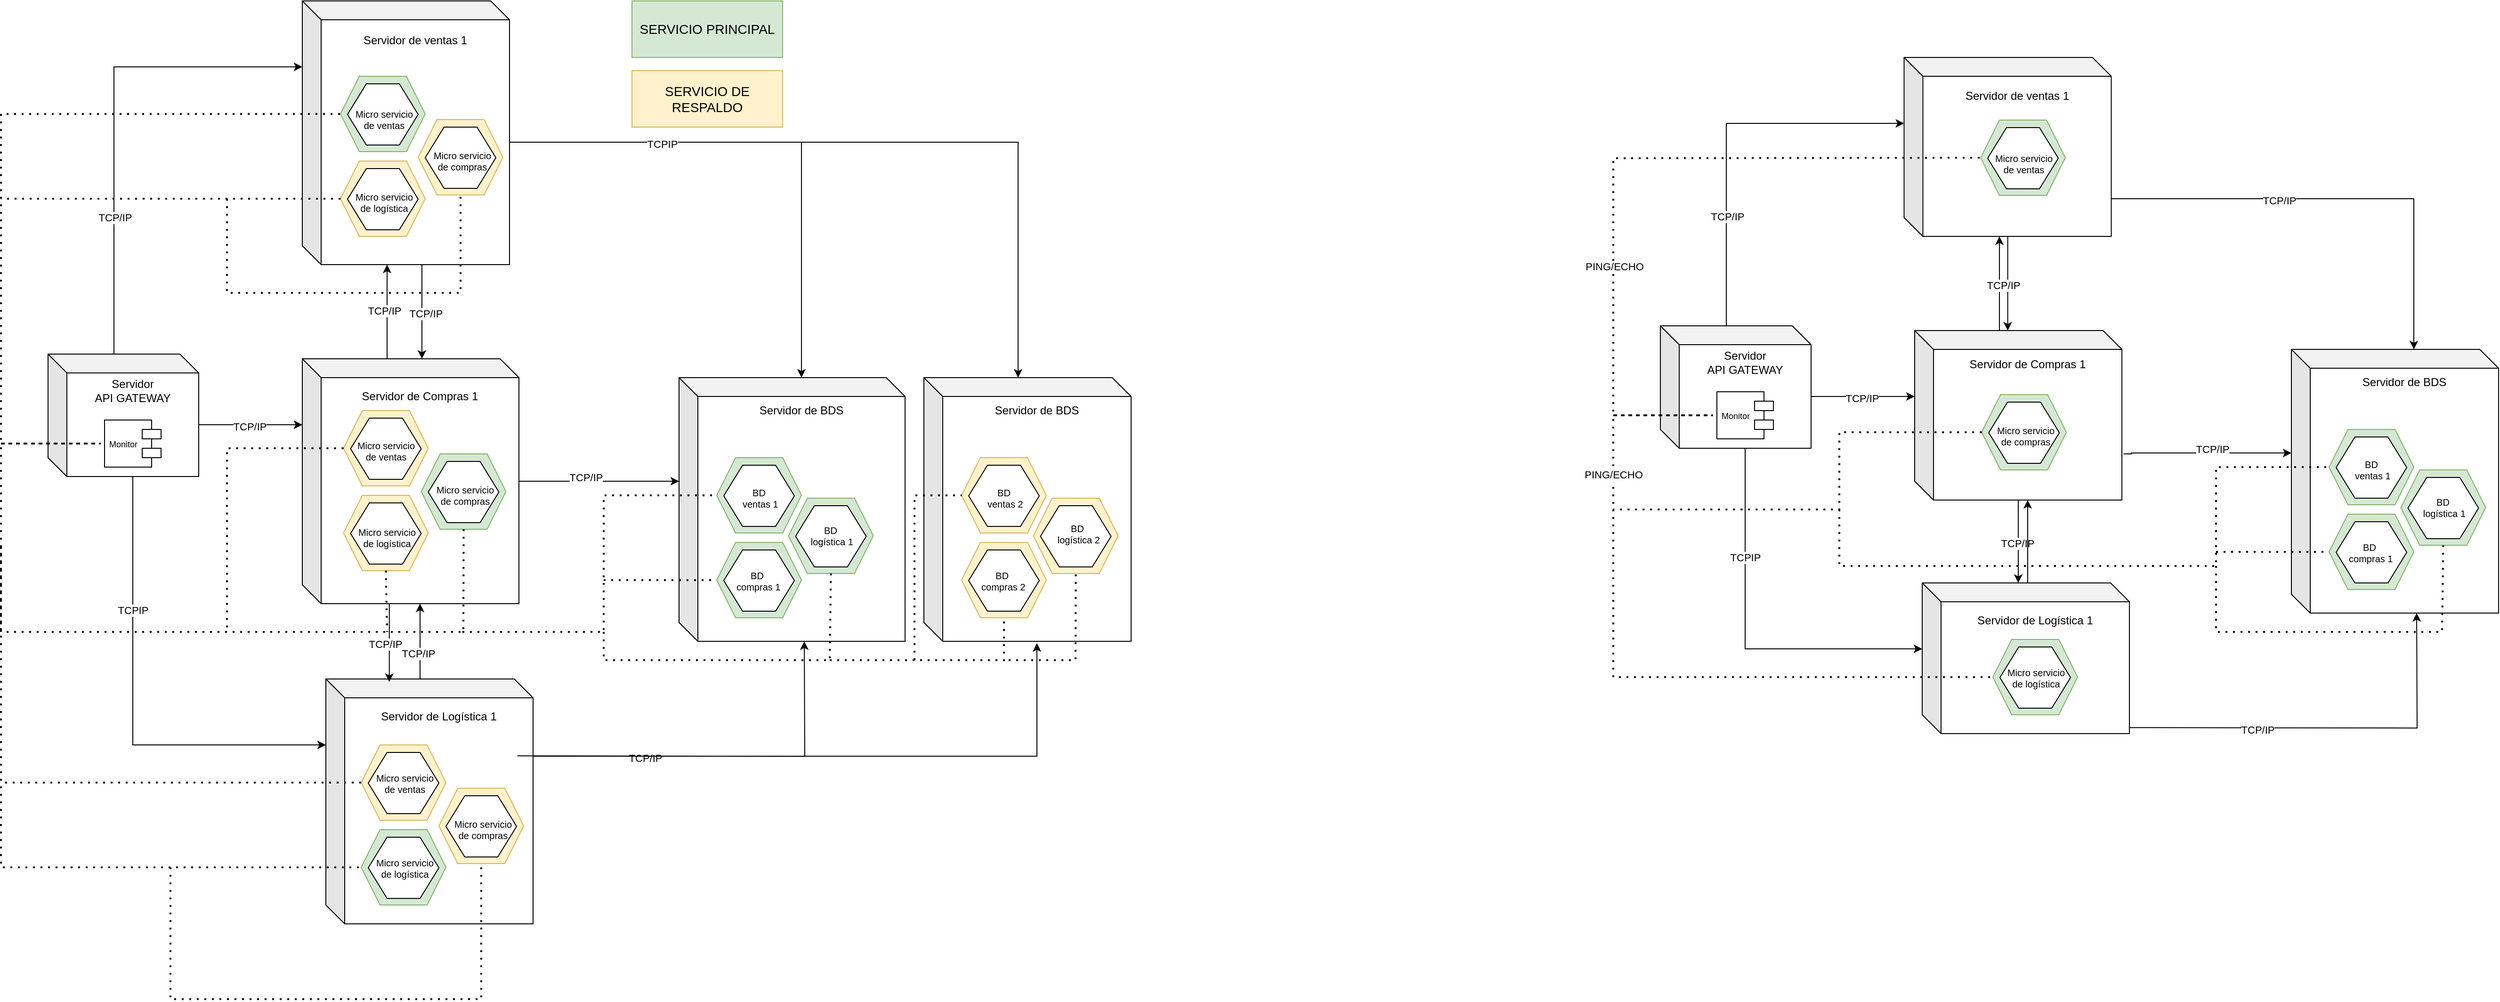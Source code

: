 <mxfile version="26.0.11">
  <diagram name="Page-1" id="pgaPNcEyneE9ROjen3j1">
    <mxGraphModel dx="1737" dy="942" grid="1" gridSize="10" guides="1" tooltips="1" connect="1" arrows="1" fold="1" page="1" pageScale="1" pageWidth="850" pageHeight="1100" math="0" shadow="0">
      <root>
        <mxCell id="0" />
        <mxCell id="1" parent="0" />
        <mxCell id="DALeheetJn7gOVZ7iviD-1" value="&lt;div&gt;&amp;nbsp;&lt;/div&gt;&lt;div&gt;&lt;span style=&quot;background-color: transparent; color: light-dark(rgb(0, 0, 0), rgb(255, 255, 255));&quot;&gt;Servidor&lt;/span&gt;&lt;/div&gt;API GATEWAY&lt;div&gt;&lt;br&gt;&lt;/div&gt;&lt;div&gt;&lt;br&gt;&lt;div&gt;&lt;br&gt;&lt;/div&gt;&lt;div&gt;&lt;br&gt;&lt;/div&gt;&lt;div&gt;&lt;br&gt;&lt;/div&gt;&lt;div&gt;&lt;br&gt;&lt;/div&gt;&lt;/div&gt;" style="shape=cube;whiteSpace=wrap;html=1;boundedLbl=1;backgroundOutline=1;darkOpacity=0.05;darkOpacity2=0.1;" vertex="1" parent="1">
          <mxGeometry x="898" y="385" width="160" height="130" as="geometry" />
        </mxCell>
        <mxCell id="DALeheetJn7gOVZ7iviD-2" value="" style="shape=module;align=left;spacingLeft=20;align=center;verticalAlign=top;whiteSpace=wrap;html=1;direction=west;" vertex="1" parent="1">
          <mxGeometry x="958" y="455" width="60" height="50" as="geometry" />
        </mxCell>
        <mxCell id="DALeheetJn7gOVZ7iviD-3" value="&lt;font style=&quot;font-size: 9px;&quot;&gt;Monitor&lt;/font&gt;" style="text;html=1;align=center;verticalAlign=middle;whiteSpace=wrap;rounded=0;" vertex="1" parent="1">
          <mxGeometry x="948" y="465" width="60" height="30" as="geometry" />
        </mxCell>
        <mxCell id="DALeheetJn7gOVZ7iviD-24" value="" style="edgeStyle=orthogonalEdgeStyle;rounded=0;orthogonalLoop=1;jettySize=auto;html=1;exitX=0.433;exitY=0.991;exitDx=0;exitDy=0;exitPerimeter=0;" edge="1" parent="1">
          <mxGeometry relative="1" as="geometry">
            <mxPoint x="1275.26" y="287.48" as="sourcePoint" />
            <mxPoint x="1295" y="390" as="targetPoint" />
            <Array as="points">
              <mxPoint x="1295" y="288" />
            </Array>
          </mxGeometry>
        </mxCell>
        <mxCell id="DALeheetJn7gOVZ7iviD-130" value="TCP/IP" style="edgeLabel;html=1;align=center;verticalAlign=middle;resizable=0;points=[];" vertex="1" connectable="0" parent="DALeheetJn7gOVZ7iviD-24">
          <mxGeometry x="0.188" y="4" relative="1" as="geometry">
            <mxPoint y="1" as="offset" />
          </mxGeometry>
        </mxCell>
        <mxCell id="DALeheetJn7gOVZ7iviD-4" value="Servidor de ventas 1&lt;div&gt;&lt;br&gt;&lt;/div&gt;&lt;div&gt;&lt;br&gt;&lt;/div&gt;&lt;div&gt;&lt;br&gt;&lt;/div&gt;&lt;div&gt;&lt;br&gt;&lt;/div&gt;&lt;div&gt;&lt;br&gt;&lt;/div&gt;&lt;div&gt;&lt;br&gt;&lt;/div&gt;&lt;div&gt;&lt;br&gt;&lt;/div&gt;&lt;div&gt;&lt;br&gt;&lt;div&gt;&lt;br&gt;&lt;/div&gt;&lt;div&gt;&lt;br&gt;&lt;/div&gt;&lt;div&gt;&lt;br&gt;&lt;/div&gt;&lt;div&gt;&lt;br&gt;&lt;/div&gt;&lt;div&gt;&lt;br&gt;&lt;/div&gt;&lt;div&gt;&lt;br&gt;&lt;div&gt;&lt;br&gt;&lt;/div&gt;&lt;/div&gt;&lt;/div&gt;" style="shape=cube;whiteSpace=wrap;html=1;boundedLbl=1;backgroundOutline=1;darkOpacity=0.05;darkOpacity2=0.1;" vertex="1" parent="1">
          <mxGeometry x="1168" y="10" width="220" height="280" as="geometry" />
        </mxCell>
        <mxCell id="DALeheetJn7gOVZ7iviD-6" value="" style="shape=hexagon;perimeter=hexagonPerimeter2;whiteSpace=wrap;html=1;fixedSize=1;labelBackgroundColor=none;fillColor=#d5e8d4;strokeColor=#82b366;" vertex="1" parent="1">
          <mxGeometry x="1208.5" y="90" width="90" height="80" as="geometry" />
        </mxCell>
        <mxCell id="DALeheetJn7gOVZ7iviD-7" value="Servidor de BDS&lt;div&gt;&lt;br&gt;&lt;/div&gt;&lt;div&gt;&lt;br&gt;&lt;/div&gt;&lt;div&gt;&lt;br&gt;&lt;/div&gt;&lt;div&gt;&lt;br&gt;&lt;/div&gt;&lt;div&gt;&lt;br&gt;&lt;/div&gt;&lt;div&gt;&lt;br&gt;&lt;div&gt;&lt;br&gt;&lt;/div&gt;&lt;/div&gt;&lt;div&gt;&lt;br&gt;&lt;/div&gt;&lt;div&gt;&lt;br&gt;&lt;/div&gt;&lt;div&gt;&lt;br&gt;&lt;/div&gt;&lt;div&gt;&lt;br&gt;&lt;/div&gt;&lt;div&gt;&lt;br&gt;&lt;/div&gt;&lt;div&gt;&lt;br&gt;&lt;/div&gt;&lt;div&gt;&lt;br&gt;&lt;/div&gt;&lt;div&gt;&lt;br&gt;&lt;/div&gt;&lt;div&gt;&lt;br&gt;&lt;/div&gt;" style="shape=cube;whiteSpace=wrap;html=1;boundedLbl=1;backgroundOutline=1;darkOpacity=0.05;darkOpacity2=0.1;" vertex="1" parent="1">
          <mxGeometry x="1568" y="410" width="240" height="280" as="geometry" />
        </mxCell>
        <mxCell id="DALeheetJn7gOVZ7iviD-8" value="Servidor de Compras 1&lt;div&gt;&lt;br&gt;&lt;/div&gt;&lt;div&gt;&lt;br&gt;&lt;/div&gt;&lt;div&gt;&lt;br&gt;&lt;/div&gt;&lt;div&gt;&lt;br&gt;&lt;/div&gt;&lt;div&gt;&lt;br&gt;&lt;/div&gt;&lt;div&gt;&lt;br&gt;&lt;div&gt;&lt;br&gt;&lt;/div&gt;&lt;/div&gt;&lt;div&gt;&lt;br&gt;&lt;/div&gt;&lt;div&gt;&lt;br&gt;&lt;/div&gt;&lt;div&gt;&lt;br&gt;&lt;/div&gt;&lt;div&gt;&lt;br&gt;&lt;/div&gt;&lt;div&gt;&lt;br&gt;&lt;/div&gt;&lt;div&gt;&lt;br&gt;&lt;/div&gt;&lt;div&gt;&lt;br&gt;&lt;/div&gt;" style="shape=cube;whiteSpace=wrap;html=1;boundedLbl=1;backgroundOutline=1;darkOpacity=0.05;darkOpacity2=0.1;" vertex="1" parent="1">
          <mxGeometry x="1168" y="390" width="230" height="260" as="geometry" />
        </mxCell>
        <mxCell id="DALeheetJn7gOVZ7iviD-10" value="Servidor de Logística 1&lt;div&gt;&lt;br&gt;&lt;/div&gt;&lt;div&gt;&lt;br&gt;&lt;/div&gt;&lt;div&gt;&lt;br&gt;&lt;/div&gt;&lt;div&gt;&lt;br&gt;&lt;/div&gt;&lt;div&gt;&lt;br&gt;&lt;/div&gt;&lt;div&gt;&lt;br&gt;&lt;div&gt;&lt;br&gt;&lt;/div&gt;&lt;/div&gt;&lt;div&gt;&lt;br&gt;&lt;/div&gt;&lt;div&gt;&lt;br&gt;&lt;/div&gt;&lt;div&gt;&lt;br&gt;&lt;/div&gt;&lt;div&gt;&lt;br&gt;&lt;/div&gt;&lt;div&gt;&lt;br&gt;&lt;/div&gt;&lt;div&gt;&lt;br&gt;&lt;/div&gt;&lt;div&gt;&lt;br&gt;&lt;/div&gt;" style="shape=cube;whiteSpace=wrap;html=1;boundedLbl=1;backgroundOutline=1;darkOpacity=0.05;darkOpacity2=0.1;" vertex="1" parent="1">
          <mxGeometry x="1193" y="730" width="220" height="260" as="geometry" />
        </mxCell>
        <mxCell id="DALeheetJn7gOVZ7iviD-12" style="edgeStyle=orthogonalEdgeStyle;rounded=0;orthogonalLoop=1;jettySize=auto;html=1;exitX=0;exitY=0;exitDx=160;exitDy=75;exitPerimeter=0;entryX=0;entryY=0;entryDx=0;entryDy=70;entryPerimeter=0;" edge="1" parent="1" source="DALeheetJn7gOVZ7iviD-1" target="DALeheetJn7gOVZ7iviD-8">
          <mxGeometry relative="1" as="geometry" />
        </mxCell>
        <mxCell id="DALeheetJn7gOVZ7iviD-31" value="TCP/IP" style="edgeLabel;html=1;align=center;verticalAlign=middle;resizable=0;points=[];" vertex="1" connectable="0" parent="DALeheetJn7gOVZ7iviD-12">
          <mxGeometry x="-0.031" y="-2" relative="1" as="geometry">
            <mxPoint as="offset" />
          </mxGeometry>
        </mxCell>
        <mxCell id="DALeheetJn7gOVZ7iviD-13" style="edgeStyle=orthogonalEdgeStyle;rounded=0;orthogonalLoop=1;jettySize=auto;html=1;exitX=0;exitY=0;exitDx=70;exitDy=0;exitPerimeter=0;entryX=0;entryY=0;entryDx=0;entryDy=70;entryPerimeter=0;" edge="1" parent="1" source="DALeheetJn7gOVZ7iviD-1" target="DALeheetJn7gOVZ7iviD-4">
          <mxGeometry relative="1" as="geometry" />
        </mxCell>
        <mxCell id="DALeheetJn7gOVZ7iviD-66" value="TCP/IP" style="edgeLabel;html=1;align=center;verticalAlign=middle;resizable=0;points=[];" vertex="1" connectable="0" parent="DALeheetJn7gOVZ7iviD-13">
          <mxGeometry x="-0.423" y="-1" relative="1" as="geometry">
            <mxPoint as="offset" />
          </mxGeometry>
        </mxCell>
        <mxCell id="DALeheetJn7gOVZ7iviD-14" style="edgeStyle=orthogonalEdgeStyle;rounded=0;orthogonalLoop=1;jettySize=auto;html=1;exitX=0;exitY=0;exitDx=90;exitDy=130;exitPerimeter=0;entryX=0;entryY=0;entryDx=0;entryDy=70;entryPerimeter=0;" edge="1" parent="1" source="DALeheetJn7gOVZ7iviD-1" target="DALeheetJn7gOVZ7iviD-10">
          <mxGeometry relative="1" as="geometry" />
        </mxCell>
        <mxCell id="DALeheetJn7gOVZ7iviD-67" value="TCPIP" style="edgeLabel;html=1;align=center;verticalAlign=middle;resizable=0;points=[];" vertex="1" connectable="0" parent="DALeheetJn7gOVZ7iviD-14">
          <mxGeometry x="-0.423" relative="1" as="geometry">
            <mxPoint as="offset" />
          </mxGeometry>
        </mxCell>
        <mxCell id="DALeheetJn7gOVZ7iviD-16" style="edgeStyle=orthogonalEdgeStyle;rounded=0;orthogonalLoop=1;jettySize=auto;html=1;exitX=0;exitY=0;exitDx=70;exitDy=0;exitPerimeter=0;" edge="1" parent="1" source="DALeheetJn7gOVZ7iviD-8">
          <mxGeometry relative="1" as="geometry">
            <mxPoint x="1258" y="290" as="targetPoint" />
            <Array as="points">
              <mxPoint x="1258" y="390" />
            </Array>
          </mxGeometry>
        </mxCell>
        <mxCell id="DALeheetJn7gOVZ7iviD-129" value="TCP/IP" style="edgeLabel;html=1;align=center;verticalAlign=middle;resizable=0;points=[];" vertex="1" connectable="0" parent="DALeheetJn7gOVZ7iviD-16">
          <mxGeometry x="0.193" y="3" relative="1" as="geometry">
            <mxPoint as="offset" />
          </mxGeometry>
        </mxCell>
        <mxCell id="DALeheetJn7gOVZ7iviD-19" style="edgeStyle=orthogonalEdgeStyle;rounded=0;orthogonalLoop=1;jettySize=auto;html=1;entryX=0;entryY=0;entryDx=0;entryDy=110.0;entryPerimeter=0;exitX=0;exitY=0;exitDx=230.0;exitDy=90;exitPerimeter=0;" edge="1" parent="1" source="DALeheetJn7gOVZ7iviD-8" target="DALeheetJn7gOVZ7iviD-7">
          <mxGeometry relative="1" as="geometry">
            <mxPoint x="1508" y="700" as="sourcePoint" />
            <Array as="points">
              <mxPoint x="1398" y="520" />
            </Array>
          </mxGeometry>
        </mxCell>
        <mxCell id="DALeheetJn7gOVZ7iviD-32" value="TCP/IP" style="edgeLabel;html=1;align=center;verticalAlign=middle;resizable=0;points=[];" vertex="1" connectable="0" parent="DALeheetJn7gOVZ7iviD-19">
          <mxGeometry x="0.054" y="4" relative="1" as="geometry">
            <mxPoint as="offset" />
          </mxGeometry>
        </mxCell>
        <mxCell id="DALeheetJn7gOVZ7iviD-20" style="edgeStyle=orthogonalEdgeStyle;rounded=0;orthogonalLoop=1;jettySize=auto;html=1;exitX=1.001;exitY=0.314;exitDx=0;exitDy=0;exitPerimeter=0;entryX=0;entryY=0;entryDx=150;entryDy=280;entryPerimeter=0;" edge="1" parent="1">
          <mxGeometry relative="1" as="geometry">
            <mxPoint x="1396.22" y="811.64" as="sourcePoint" />
            <mxPoint x="1701" y="690" as="targetPoint" />
          </mxGeometry>
        </mxCell>
        <mxCell id="DALeheetJn7gOVZ7iviD-68" value="TCP/IP" style="edgeLabel;html=1;align=center;verticalAlign=middle;resizable=0;points=[];" vertex="1" connectable="0" parent="DALeheetJn7gOVZ7iviD-20">
          <mxGeometry x="-0.367" y="-2" relative="1" as="geometry">
            <mxPoint as="offset" />
          </mxGeometry>
        </mxCell>
        <mxCell id="DALeheetJn7gOVZ7iviD-22" value="" style="shape=hexagon;perimeter=hexagonPerimeter2;whiteSpace=wrap;html=1;fixedSize=1;" vertex="1" parent="1">
          <mxGeometry x="1216" y="98" width="75" height="65" as="geometry" />
        </mxCell>
        <mxCell id="DALeheetJn7gOVZ7iviD-35" value="" style="shape=hexagon;perimeter=hexagonPerimeter2;whiteSpace=wrap;html=1;fixedSize=1;fillColor=#fff2cc;strokeColor=#d6b656;" vertex="1" parent="1">
          <mxGeometry x="1208.5" y="180" width="90" height="80" as="geometry" />
        </mxCell>
        <mxCell id="DALeheetJn7gOVZ7iviD-36" value="" style="shape=hexagon;perimeter=hexagonPerimeter2;whiteSpace=wrap;html=1;fixedSize=1;" vertex="1" parent="1">
          <mxGeometry x="1216" y="188" width="75" height="65" as="geometry" />
        </mxCell>
        <mxCell id="DALeheetJn7gOVZ7iviD-37" value="" style="shape=hexagon;perimeter=hexagonPerimeter2;whiteSpace=wrap;html=1;fixedSize=1;fillColor=#fff2cc;strokeColor=#d6b656;" vertex="1" parent="1">
          <mxGeometry x="1291" y="136" width="90" height="80" as="geometry" />
        </mxCell>
        <mxCell id="DALeheetJn7gOVZ7iviD-38" value="" style="shape=hexagon;perimeter=hexagonPerimeter2;whiteSpace=wrap;html=1;fixedSize=1;" vertex="1" parent="1">
          <mxGeometry x="1298.5" y="144" width="75" height="65" as="geometry" />
        </mxCell>
        <mxCell id="DALeheetJn7gOVZ7iviD-39" value="" style="shape=hexagon;perimeter=hexagonPerimeter2;whiteSpace=wrap;html=1;fixedSize=1;fillColor=#fff2cc;strokeColor=#d6b656;" vertex="1" parent="1">
          <mxGeometry x="1211.75" y="445" width="90" height="80" as="geometry" />
        </mxCell>
        <mxCell id="DALeheetJn7gOVZ7iviD-40" value="" style="shape=hexagon;perimeter=hexagonPerimeter2;whiteSpace=wrap;html=1;fixedSize=1;" vertex="1" parent="1">
          <mxGeometry x="1219.25" y="453" width="75" height="65" as="geometry" />
        </mxCell>
        <mxCell id="DALeheetJn7gOVZ7iviD-41" value="" style="shape=hexagon;perimeter=hexagonPerimeter2;whiteSpace=wrap;html=1;fixedSize=1;fillColor=#fff2cc;strokeColor=#d6b656;" vertex="1" parent="1">
          <mxGeometry x="1211.75" y="535" width="90" height="80" as="geometry" />
        </mxCell>
        <mxCell id="DALeheetJn7gOVZ7iviD-42" value="" style="shape=hexagon;perimeter=hexagonPerimeter2;whiteSpace=wrap;html=1;fixedSize=1;" vertex="1" parent="1">
          <mxGeometry x="1219.25" y="543" width="75" height="65" as="geometry" />
        </mxCell>
        <mxCell id="DALeheetJn7gOVZ7iviD-43" value="" style="shape=hexagon;perimeter=hexagonPerimeter2;whiteSpace=wrap;html=1;fixedSize=1;fillColor=#d5e8d4;strokeColor=#82b366;" vertex="1" parent="1">
          <mxGeometry x="1294.25" y="491" width="90" height="80" as="geometry" />
        </mxCell>
        <mxCell id="DALeheetJn7gOVZ7iviD-44" value="" style="shape=hexagon;perimeter=hexagonPerimeter2;whiteSpace=wrap;html=1;fixedSize=1;" vertex="1" parent="1">
          <mxGeometry x="1301.75" y="499" width="75" height="65" as="geometry" />
        </mxCell>
        <mxCell id="DALeheetJn7gOVZ7iviD-45" value="" style="shape=hexagon;perimeter=hexagonPerimeter2;whiteSpace=wrap;html=1;fixedSize=1;fillColor=#fff2cc;strokeColor=#d6b656;" vertex="1" parent="1">
          <mxGeometry x="1230.5" y="800" width="90" height="80" as="geometry" />
        </mxCell>
        <mxCell id="DALeheetJn7gOVZ7iviD-46" value="" style="shape=hexagon;perimeter=hexagonPerimeter2;whiteSpace=wrap;html=1;fixedSize=1;" vertex="1" parent="1">
          <mxGeometry x="1238" y="808" width="75" height="65" as="geometry" />
        </mxCell>
        <mxCell id="DALeheetJn7gOVZ7iviD-47" value="" style="shape=hexagon;perimeter=hexagonPerimeter2;whiteSpace=wrap;html=1;fixedSize=1;fillColor=#d5e8d4;strokeColor=#82b366;" vertex="1" parent="1">
          <mxGeometry x="1230.5" y="890" width="90" height="80" as="geometry" />
        </mxCell>
        <mxCell id="DALeheetJn7gOVZ7iviD-48" value="" style="shape=hexagon;perimeter=hexagonPerimeter2;whiteSpace=wrap;html=1;fixedSize=1;" vertex="1" parent="1">
          <mxGeometry x="1238" y="898" width="75" height="65" as="geometry" />
        </mxCell>
        <mxCell id="DALeheetJn7gOVZ7iviD-49" value="" style="shape=hexagon;perimeter=hexagonPerimeter2;whiteSpace=wrap;html=1;fixedSize=1;fillColor=#fff2cc;strokeColor=#d6b656;" vertex="1" parent="1">
          <mxGeometry x="1313" y="846" width="90" height="80" as="geometry" />
        </mxCell>
        <mxCell id="DALeheetJn7gOVZ7iviD-50" value="" style="shape=hexagon;perimeter=hexagonPerimeter2;whiteSpace=wrap;html=1;fixedSize=1;" vertex="1" parent="1">
          <mxGeometry x="1320.5" y="854" width="75" height="65" as="geometry" />
        </mxCell>
        <mxCell id="DALeheetJn7gOVZ7iviD-51" value="Micro servicio de ventas" style="text;html=1;align=center;verticalAlign=middle;whiteSpace=wrap;rounded=0;fontSize=10;" vertex="1" parent="1">
          <mxGeometry x="1221.5" y="121" width="66.25" height="30" as="geometry" />
        </mxCell>
        <mxCell id="DALeheetJn7gOVZ7iviD-52" value="Micro servicio de ventas" style="text;html=1;align=center;verticalAlign=middle;whiteSpace=wrap;rounded=0;fontSize=10;" vertex="1" parent="1">
          <mxGeometry x="1223.5" y="473" width="66.25" height="30" as="geometry" />
        </mxCell>
        <mxCell id="DALeheetJn7gOVZ7iviD-53" value="Micro servicio de compras" style="text;html=1;align=center;verticalAlign=middle;whiteSpace=wrap;rounded=0;fontSize=10;" vertex="1" parent="1">
          <mxGeometry x="1327.25" y="870" width="66.25" height="40" as="geometry" />
        </mxCell>
        <mxCell id="DALeheetJn7gOVZ7iviD-54" value="Micro servicio de compras" style="text;html=1;align=center;verticalAlign=middle;whiteSpace=wrap;rounded=0;fontSize=10;" vertex="1" parent="1">
          <mxGeometry x="1308" y="515" width="66.25" height="40" as="geometry" />
        </mxCell>
        <mxCell id="DALeheetJn7gOVZ7iviD-55" value="Micro servicio de compras" style="text;html=1;align=center;verticalAlign=middle;whiteSpace=wrap;rounded=0;fontSize=10;" vertex="1" parent="1">
          <mxGeometry x="1305.13" y="159.5" width="66.25" height="40" as="geometry" />
        </mxCell>
        <mxCell id="DALeheetJn7gOVZ7iviD-56" value="Micro servicio de logí&lt;span style=&quot;color: rgba(0, 0, 0, 0); font-family: monospace; font-size: 0px; text-align: start; text-wrap-mode: nowrap;&quot;&gt;%3CmxGraphModel%3E%3Croot%3E%3CmxCell%20id%3D%220%22%2F%3E%3CmxCell%20id%3D%221%22%20parent%3D%220%22%2F%3E%3CmxCell%20id%3D%222%22%20value%3D%22Micro%20servicio%20de%20compras%22%20style%3D%22text%3Bhtml%3D1%3Balign%3Dcenter%3BverticalAlign%3Dmiddle%3BwhiteSpace%3Dwrap%3Brounded%3D0%3BfontSize%3D10%3B%22%20vertex%3D%221%22%20parent%3D%221%22%3E%3CmxGeometry%20x%3D%22537.13%22%20y%3D%2249.5%22%20width%3D%2266.25%22%20height%3D%2240%22%20as%3D%22geometry%22%2F%3E%3C%2FmxCell%3E%3C%2Froot%3E%3C%2FmxGraphModel%3E&lt;/span&gt;&lt;span style=&quot;background-color: transparent; color: light-dark(rgb(0, 0, 0), rgb(255, 255, 255));&quot;&gt;stica&lt;/span&gt;" style="text;html=1;align=center;verticalAlign=middle;whiteSpace=wrap;rounded=0;fontSize=10;" vertex="1" parent="1">
          <mxGeometry x="1221.5" y="204" width="66.25" height="40" as="geometry" />
        </mxCell>
        <mxCell id="DALeheetJn7gOVZ7iviD-57" value="Micro servicio de logí&lt;span style=&quot;color: rgba(0, 0, 0, 0); font-family: monospace; font-size: 0px; text-align: start; text-wrap-mode: nowrap;&quot;&gt;%3CmxGraphModel%3E%3Croot%3E%3CmxCell%20id%3D%220%22%2F%3E%3CmxCell%20id%3D%221%22%20parent%3D%220%22%2F%3E%3CmxCell%20id%3D%222%22%20value%3D%22Micro%20servicio%20de%20compras%22%20style%3D%22text%3Bhtml%3D1%3Balign%3Dcenter%3BverticalAlign%3Dmiddle%3BwhiteSpace%3Dwrap%3Brounded%3D0%3BfontSize%3D10%3B%22%20vertex%3D%221%22%20parent%3D%221%22%3E%3CmxGeometry%20x%3D%22537.13%22%20y%3D%2249.5%22%20width%3D%2266.25%22%20height%3D%2240%22%20as%3D%22geometry%22%2F%3E%3C%2FmxCell%3E%3C%2Froot%3E%3C%2FmxGraphModel%3E&lt;/span&gt;&lt;span style=&quot;background-color: transparent; color: light-dark(rgb(0, 0, 0), rgb(255, 255, 255));&quot;&gt;stica&lt;/span&gt;" style="text;html=1;align=center;verticalAlign=middle;whiteSpace=wrap;rounded=0;fontSize=10;" vertex="1" parent="1">
          <mxGeometry x="1224.75" y="560" width="66.25" height="40" as="geometry" />
        </mxCell>
        <mxCell id="DALeheetJn7gOVZ7iviD-60" value="Micro servicio de logí&lt;span style=&quot;color: rgba(0, 0, 0, 0); font-family: monospace; font-size: 0px; text-align: start; text-wrap-mode: nowrap;&quot;&gt;%3CmxGraphModel%3E%3Croot%3E%3CmxCell%20id%3D%220%22%2F%3E%3CmxCell%20id%3D%221%22%20parent%3D%220%22%2F%3E%3CmxCell%20id%3D%222%22%20value%3D%22Micro%20servicio%20de%20compras%22%20style%3D%22text%3Bhtml%3D1%3Balign%3Dcenter%3BverticalAlign%3Dmiddle%3BwhiteSpace%3Dwrap%3Brounded%3D0%3BfontSize%3D10%3B%22%20vertex%3D%221%22%20parent%3D%221%22%3E%3CmxGeometry%20x%3D%22537.13%22%20y%3D%2249.5%22%20width%3D%2266.25%22%20height%3D%2240%22%20as%3D%22geometry%22%2F%3E%3C%2FmxCell%3E%3C%2Froot%3E%3C%2FmxGraphModel%3E&lt;/span&gt;&lt;span style=&quot;background-color: transparent; color: light-dark(rgb(0, 0, 0), rgb(255, 255, 255));&quot;&gt;stica&lt;/span&gt;" style="text;html=1;align=center;verticalAlign=middle;whiteSpace=wrap;rounded=0;fontSize=10;" vertex="1" parent="1">
          <mxGeometry x="1243.88" y="910.5" width="66.25" height="40" as="geometry" />
        </mxCell>
        <mxCell id="DALeheetJn7gOVZ7iviD-61" value="Micro servicio de ventas" style="text;html=1;align=center;verticalAlign=middle;whiteSpace=wrap;rounded=0;fontSize=10;" vertex="1" parent="1">
          <mxGeometry x="1243.88" y="825.5" width="66.25" height="30" as="geometry" />
        </mxCell>
        <mxCell id="DALeheetJn7gOVZ7iviD-63" style="edgeStyle=orthogonalEdgeStyle;rounded=0;orthogonalLoop=1;jettySize=auto;html=1;exitX=0;exitY=0;exitDx=100;exitDy=0;exitPerimeter=0;entryX=0;entryY=0;entryDx=125.0;entryDy=260;entryPerimeter=0;" edge="1" parent="1" source="DALeheetJn7gOVZ7iviD-10" target="DALeheetJn7gOVZ7iviD-8">
          <mxGeometry relative="1" as="geometry" />
        </mxCell>
        <mxCell id="DALeheetJn7gOVZ7iviD-132" value="TCP/IP" style="edgeLabel;html=1;align=center;verticalAlign=middle;resizable=0;points=[];" vertex="1" connectable="0" parent="DALeheetJn7gOVZ7iviD-63">
          <mxGeometry x="-0.31" y="2" relative="1" as="geometry">
            <mxPoint as="offset" />
          </mxGeometry>
        </mxCell>
        <mxCell id="DALeheetJn7gOVZ7iviD-64" style="edgeStyle=orthogonalEdgeStyle;rounded=0;orthogonalLoop=1;jettySize=auto;html=1;exitX=0;exitY=0;exitDx=125.0;exitDy=260;exitPerimeter=0;entryX=0.329;entryY=0.012;entryDx=0;entryDy=0;entryPerimeter=0;" edge="1" parent="1">
          <mxGeometry relative="1" as="geometry">
            <mxPoint x="1288" y="650" as="sourcePoint" />
            <mxPoint x="1260.38" y="733.12" as="targetPoint" />
            <Array as="points">
              <mxPoint x="1260" y="650" />
            </Array>
          </mxGeometry>
        </mxCell>
        <mxCell id="DALeheetJn7gOVZ7iviD-131" value="TCP/IP" style="edgeLabel;html=1;align=center;verticalAlign=middle;resizable=0;points=[];" vertex="1" connectable="0" parent="DALeheetJn7gOVZ7iviD-64">
          <mxGeometry x="0.265" y="-5" relative="1" as="geometry">
            <mxPoint as="offset" />
          </mxGeometry>
        </mxCell>
        <mxCell id="DALeheetJn7gOVZ7iviD-69" value="" style="endArrow=none;dashed=1;html=1;dashPattern=1 3;strokeWidth=2;rounded=0;exitX=0;exitY=0.5;exitDx=0;exitDy=0;entryX=0;entryY=0.5;entryDx=0;entryDy=0;" edge="1" parent="1" source="DALeheetJn7gOVZ7iviD-3" target="DALeheetJn7gOVZ7iviD-6">
          <mxGeometry width="50" height="50" relative="1" as="geometry">
            <mxPoint x="1238" y="450" as="sourcePoint" />
            <mxPoint x="828" y="455" as="targetPoint" />
            <Array as="points">
              <mxPoint x="848" y="480" />
              <mxPoint x="848" y="130" />
            </Array>
          </mxGeometry>
        </mxCell>
        <mxCell id="DALeheetJn7gOVZ7iviD-70" value="" style="endArrow=none;dashed=1;html=1;dashPattern=1 3;strokeWidth=2;rounded=0;entryX=0;entryY=0.5;entryDx=0;entryDy=0;" edge="1" parent="1" source="DALeheetJn7gOVZ7iviD-3" target="DALeheetJn7gOVZ7iviD-47">
          <mxGeometry width="50" height="50" relative="1" as="geometry">
            <mxPoint x="1238" y="450" as="sourcePoint" />
            <mxPoint x="1288" y="400" as="targetPoint" />
            <Array as="points">
              <mxPoint x="848" y="480" />
              <mxPoint x="848" y="930" />
            </Array>
          </mxGeometry>
        </mxCell>
        <mxCell id="DALeheetJn7gOVZ7iviD-71" value="" style="endArrow=none;dashed=1;html=1;dashPattern=1 3;strokeWidth=2;rounded=0;exitX=0.5;exitY=1;exitDx=0;exitDy=0;" edge="1" parent="1" source="DALeheetJn7gOVZ7iviD-41">
          <mxGeometry width="50" height="50" relative="1" as="geometry">
            <mxPoint x="1238" y="540" as="sourcePoint" />
            <mxPoint x="1258" y="680" as="targetPoint" />
          </mxGeometry>
        </mxCell>
        <mxCell id="DALeheetJn7gOVZ7iviD-72" value="" style="endArrow=none;dashed=1;html=1;dashPattern=1 3;strokeWidth=2;rounded=0;entryX=0.5;entryY=1;entryDx=0;entryDy=0;" edge="1" parent="1" target="DALeheetJn7gOVZ7iviD-43">
          <mxGeometry width="50" height="50" relative="1" as="geometry">
            <mxPoint x="848" y="590" as="sourcePoint" />
            <mxPoint x="1288" y="490" as="targetPoint" />
            <Array as="points">
              <mxPoint x="848" y="680" />
              <mxPoint x="1339" y="680" />
            </Array>
          </mxGeometry>
        </mxCell>
        <mxCell id="DALeheetJn7gOVZ7iviD-76" value="" style="endArrow=none;dashed=1;html=1;dashPattern=1 3;strokeWidth=2;rounded=0;exitX=0;exitY=0.5;exitDx=0;exitDy=0;" edge="1" parent="1" source="DALeheetJn7gOVZ7iviD-35">
          <mxGeometry width="50" height="50" relative="1" as="geometry">
            <mxPoint x="1238" y="250" as="sourcePoint" />
            <mxPoint x="848" y="220" as="targetPoint" />
          </mxGeometry>
        </mxCell>
        <mxCell id="DALeheetJn7gOVZ7iviD-77" value="" style="endArrow=none;dashed=1;html=1;dashPattern=1 3;strokeWidth=2;rounded=0;exitX=0;exitY=0.5;exitDx=0;exitDy=0;" edge="1" parent="1" source="DALeheetJn7gOVZ7iviD-45">
          <mxGeometry width="50" height="50" relative="1" as="geometry">
            <mxPoint x="1098" y="840" as="sourcePoint" />
            <mxPoint x="848" y="840" as="targetPoint" />
          </mxGeometry>
        </mxCell>
        <mxCell id="DALeheetJn7gOVZ7iviD-78" value="" style="endArrow=none;dashed=1;html=1;dashPattern=1 3;strokeWidth=2;rounded=0;exitX=0;exitY=0.5;exitDx=0;exitDy=0;" edge="1" parent="1" source="DALeheetJn7gOVZ7iviD-39">
          <mxGeometry width="50" height="50" relative="1" as="geometry">
            <mxPoint x="1238" y="490" as="sourcePoint" />
            <mxPoint x="1088" y="680" as="targetPoint" />
            <Array as="points">
              <mxPoint x="1088" y="485" />
            </Array>
          </mxGeometry>
        </mxCell>
        <mxCell id="DALeheetJn7gOVZ7iviD-79" value="" style="endArrow=none;dashed=1;html=1;dashPattern=1 3;strokeWidth=2;rounded=0;entryX=0.5;entryY=1;entryDx=0;entryDy=0;" edge="1" parent="1" target="DALeheetJn7gOVZ7iviD-49">
          <mxGeometry width="50" height="50" relative="1" as="geometry">
            <mxPoint x="1028" y="930" as="sourcePoint" />
            <mxPoint x="1288" y="910" as="targetPoint" />
            <Array as="points">
              <mxPoint x="1028" y="1070" />
              <mxPoint x="1358" y="1070" />
            </Array>
          </mxGeometry>
        </mxCell>
        <mxCell id="DALeheetJn7gOVZ7iviD-80" value="" style="endArrow=none;dashed=1;html=1;dashPattern=1 3;strokeWidth=2;rounded=0;entryX=0.5;entryY=1;entryDx=0;entryDy=0;" edge="1" parent="1" target="DALeheetJn7gOVZ7iviD-37">
          <mxGeometry width="50" height="50" relative="1" as="geometry">
            <mxPoint x="1088" y="220" as="sourcePoint" />
            <mxPoint x="1288" y="210" as="targetPoint" />
            <Array as="points">
              <mxPoint x="1088" y="320" />
              <mxPoint x="1336" y="320" />
            </Array>
          </mxGeometry>
        </mxCell>
        <mxCell id="DALeheetJn7gOVZ7iviD-82" value="" style="shape=hexagon;perimeter=hexagonPerimeter2;whiteSpace=wrap;html=1;fixedSize=1;fillColor=#d5e8d4;strokeColor=#82b366;" vertex="1" parent="1">
          <mxGeometry x="1608" y="495" width="90" height="80" as="geometry" />
        </mxCell>
        <mxCell id="DALeheetJn7gOVZ7iviD-83" value="" style="shape=hexagon;perimeter=hexagonPerimeter2;whiteSpace=wrap;html=1;fixedSize=1;" vertex="1" parent="1">
          <mxGeometry x="1615.5" y="503" width="75" height="65" as="geometry" />
        </mxCell>
        <mxCell id="DALeheetJn7gOVZ7iviD-84" value="" style="shape=hexagon;perimeter=hexagonPerimeter2;whiteSpace=wrap;html=1;fixedSize=1;fillColor=#d5e8d4;strokeColor=#82b366;" vertex="1" parent="1">
          <mxGeometry x="1608" y="585" width="90" height="80" as="geometry" />
        </mxCell>
        <mxCell id="DALeheetJn7gOVZ7iviD-85" value="" style="shape=hexagon;perimeter=hexagonPerimeter2;whiteSpace=wrap;html=1;fixedSize=1;" vertex="1" parent="1">
          <mxGeometry x="1615.5" y="593" width="75" height="65" as="geometry" />
        </mxCell>
        <mxCell id="DALeheetJn7gOVZ7iviD-88" value="BD&lt;div&gt;&amp;nbsp;ventas 1&lt;/div&gt;" style="text;html=1;align=center;verticalAlign=middle;whiteSpace=wrap;rounded=0;fontSize=10;" vertex="1" parent="1">
          <mxGeometry x="1619.75" y="523" width="66.25" height="30" as="geometry" />
        </mxCell>
        <mxCell id="DALeheetJn7gOVZ7iviD-91" style="edgeStyle=orthogonalEdgeStyle;rounded=0;orthogonalLoop=1;jettySize=auto;html=1;exitX=0;exitY=0;exitDx=220;exitDy=150;exitPerimeter=0;entryX=0;entryY=0;entryDx=130;entryDy=0;entryPerimeter=0;" edge="1" parent="1" source="DALeheetJn7gOVZ7iviD-4" target="DALeheetJn7gOVZ7iviD-7">
          <mxGeometry relative="1" as="geometry" />
        </mxCell>
        <mxCell id="DALeheetJn7gOVZ7iviD-98" value="" style="shape=hexagon;perimeter=hexagonPerimeter2;whiteSpace=wrap;html=1;fixedSize=1;fillColor=#d5e8d4;strokeColor=#82b366;" vertex="1" parent="1">
          <mxGeometry x="1684.25" y="538" width="90" height="80" as="geometry" />
        </mxCell>
        <mxCell id="DALeheetJn7gOVZ7iviD-99" value="" style="shape=hexagon;perimeter=hexagonPerimeter2;whiteSpace=wrap;html=1;fixedSize=1;" vertex="1" parent="1">
          <mxGeometry x="1691.75" y="546" width="75" height="65" as="geometry" />
        </mxCell>
        <mxCell id="DALeheetJn7gOVZ7iviD-101" value="BD&lt;div&gt;&amp;nbsp;logística 1&lt;/div&gt;" style="text;html=1;align=center;verticalAlign=middle;whiteSpace=wrap;rounded=0;fontSize=10;" vertex="1" parent="1">
          <mxGeometry x="1696.13" y="563" width="66.25" height="30" as="geometry" />
        </mxCell>
        <mxCell id="DALeheetJn7gOVZ7iviD-102" value="BD&lt;div&gt;&amp;nbsp;compras 1&lt;/div&gt;" style="text;html=1;align=center;verticalAlign=middle;whiteSpace=wrap;rounded=0;fontSize=10;" vertex="1" parent="1">
          <mxGeometry x="1618" y="610.5" width="66.25" height="30" as="geometry" />
        </mxCell>
        <mxCell id="DALeheetJn7gOVZ7iviD-106" value="Servidor de BDS&lt;div&gt;&lt;br&gt;&lt;/div&gt;&lt;div&gt;&lt;br&gt;&lt;/div&gt;&lt;div&gt;&lt;br&gt;&lt;/div&gt;&lt;div&gt;&lt;br&gt;&lt;/div&gt;&lt;div&gt;&lt;br&gt;&lt;/div&gt;&lt;div&gt;&lt;br&gt;&lt;div&gt;&lt;br&gt;&lt;/div&gt;&lt;/div&gt;&lt;div&gt;&lt;br&gt;&lt;/div&gt;&lt;div&gt;&lt;br&gt;&lt;/div&gt;&lt;div&gt;&lt;br&gt;&lt;/div&gt;&lt;div&gt;&lt;br&gt;&lt;/div&gt;&lt;div&gt;&lt;br&gt;&lt;/div&gt;&lt;div&gt;&lt;br&gt;&lt;/div&gt;&lt;div&gt;&lt;br&gt;&lt;/div&gt;&lt;div&gt;&lt;br&gt;&lt;/div&gt;&lt;div&gt;&lt;br&gt;&lt;/div&gt;" style="shape=cube;whiteSpace=wrap;html=1;boundedLbl=1;backgroundOutline=1;darkOpacity=0.05;darkOpacity2=0.1;" vertex="1" parent="1">
          <mxGeometry x="1828" y="410" width="220" height="280" as="geometry" />
        </mxCell>
        <mxCell id="DALeheetJn7gOVZ7iviD-107" value="" style="shape=hexagon;perimeter=hexagonPerimeter2;whiteSpace=wrap;html=1;fixedSize=1;fillColor=#fff2cc;strokeColor=#d6b656;" vertex="1" parent="1">
          <mxGeometry x="1868" y="495" width="90" height="80" as="geometry" />
        </mxCell>
        <mxCell id="DALeheetJn7gOVZ7iviD-108" value="" style="shape=hexagon;perimeter=hexagonPerimeter2;whiteSpace=wrap;html=1;fixedSize=1;" vertex="1" parent="1">
          <mxGeometry x="1875.5" y="503" width="75" height="65" as="geometry" />
        </mxCell>
        <mxCell id="DALeheetJn7gOVZ7iviD-109" value="" style="shape=hexagon;perimeter=hexagonPerimeter2;whiteSpace=wrap;html=1;fixedSize=1;fillColor=#fff2cc;strokeColor=#d6b656;" vertex="1" parent="1">
          <mxGeometry x="1868" y="585" width="90" height="80" as="geometry" />
        </mxCell>
        <mxCell id="DALeheetJn7gOVZ7iviD-110" value="" style="shape=hexagon;perimeter=hexagonPerimeter2;whiteSpace=wrap;html=1;fixedSize=1;" vertex="1" parent="1">
          <mxGeometry x="1875.5" y="593" width="75" height="65" as="geometry" />
        </mxCell>
        <mxCell id="DALeheetJn7gOVZ7iviD-111" value="BD&lt;div&gt;&amp;nbsp;ventas 2&lt;/div&gt;" style="text;html=1;align=center;verticalAlign=middle;whiteSpace=wrap;rounded=0;fontSize=10;" vertex="1" parent="1">
          <mxGeometry x="1879.75" y="523" width="66.25" height="30" as="geometry" />
        </mxCell>
        <mxCell id="DALeheetJn7gOVZ7iviD-112" value="" style="shape=hexagon;perimeter=hexagonPerimeter2;whiteSpace=wrap;html=1;fixedSize=1;fillColor=#fff2cc;strokeColor=#d6b656;" vertex="1" parent="1">
          <mxGeometry x="1944.25" y="538" width="90" height="80" as="geometry" />
        </mxCell>
        <mxCell id="DALeheetJn7gOVZ7iviD-113" value="" style="shape=hexagon;perimeter=hexagonPerimeter2;whiteSpace=wrap;html=1;fixedSize=1;" vertex="1" parent="1">
          <mxGeometry x="1951.75" y="546" width="75" height="65" as="geometry" />
        </mxCell>
        <mxCell id="DALeheetJn7gOVZ7iviD-115" value="BD&lt;div&gt;&amp;nbsp;compras 2&lt;/div&gt;" style="text;html=1;align=center;verticalAlign=middle;whiteSpace=wrap;rounded=0;fontSize=10;" vertex="1" parent="1">
          <mxGeometry x="1878" y="610.5" width="66.25" height="30" as="geometry" />
        </mxCell>
        <mxCell id="DALeheetJn7gOVZ7iviD-116" value="BD&lt;div&gt;&amp;nbsp;logística 2&lt;/div&gt;" style="text;html=1;align=center;verticalAlign=middle;whiteSpace=wrap;rounded=0;fontSize=10;" vertex="1" parent="1">
          <mxGeometry x="1958" y="560.5" width="66.25" height="30" as="geometry" />
        </mxCell>
        <mxCell id="DALeheetJn7gOVZ7iviD-117" style="edgeStyle=orthogonalEdgeStyle;rounded=0;orthogonalLoop=1;jettySize=auto;html=1;exitX=0;exitY=0;exitDx=220;exitDy=150;exitPerimeter=0;entryX=0;entryY=0;entryDx=100;entryDy=0;entryPerimeter=0;" edge="1" parent="1" source="DALeheetJn7gOVZ7iviD-4" target="DALeheetJn7gOVZ7iviD-106">
          <mxGeometry relative="1" as="geometry" />
        </mxCell>
        <mxCell id="DALeheetJn7gOVZ7iviD-121" value="TCPIP" style="edgeLabel;html=1;align=center;verticalAlign=middle;resizable=0;points=[];" vertex="1" connectable="0" parent="DALeheetJn7gOVZ7iviD-117">
          <mxGeometry x="-0.59" y="-2" relative="1" as="geometry">
            <mxPoint as="offset" />
          </mxGeometry>
        </mxCell>
        <mxCell id="DALeheetJn7gOVZ7iviD-118" style="edgeStyle=orthogonalEdgeStyle;rounded=0;orthogonalLoop=1;jettySize=auto;html=1;exitX=0;exitY=0;exitDx=220;exitDy=140;exitPerimeter=0;entryX=0;entryY=0;entryDx=120;entryDy=280;entryPerimeter=0;" edge="1" parent="1">
          <mxGeometry relative="1" as="geometry">
            <mxPoint x="1413" y="872" as="sourcePoint" />
            <mxPoint x="1948" y="692" as="targetPoint" />
            <Array as="points">
              <mxPoint x="1413" y="812" />
              <mxPoint x="1948" y="812" />
            </Array>
          </mxGeometry>
        </mxCell>
        <mxCell id="DALeheetJn7gOVZ7iviD-122" value="" style="endArrow=none;dashed=1;html=1;dashPattern=1 3;strokeWidth=2;rounded=0;entryX=0;entryY=0.5;entryDx=0;entryDy=0;" edge="1" parent="1" target="DALeheetJn7gOVZ7iviD-82">
          <mxGeometry width="50" height="50" relative="1" as="geometry">
            <mxPoint x="1338" y="680" as="sourcePoint" />
            <mxPoint x="1578" y="570" as="targetPoint" />
            <Array as="points">
              <mxPoint x="1488" y="680" />
              <mxPoint x="1488" y="535" />
            </Array>
          </mxGeometry>
        </mxCell>
        <mxCell id="DALeheetJn7gOVZ7iviD-123" value="" style="endArrow=none;dashed=1;html=1;dashPattern=1 3;strokeWidth=2;rounded=0;entryX=0;entryY=0.5;entryDx=0;entryDy=0;" edge="1" parent="1" target="DALeheetJn7gOVZ7iviD-84">
          <mxGeometry width="50" height="50" relative="1" as="geometry">
            <mxPoint x="1488" y="625" as="sourcePoint" />
            <mxPoint x="1578" y="570" as="targetPoint" />
          </mxGeometry>
        </mxCell>
        <mxCell id="DALeheetJn7gOVZ7iviD-124" value="" style="endArrow=none;dashed=1;html=1;dashPattern=1 3;strokeWidth=2;rounded=0;entryX=0.5;entryY=1;entryDx=0;entryDy=0;" edge="1" parent="1" target="DALeheetJn7gOVZ7iviD-98">
          <mxGeometry width="50" height="50" relative="1" as="geometry">
            <mxPoint x="1488" y="680" as="sourcePoint" />
            <mxPoint x="1578" y="570" as="targetPoint" />
            <Array as="points">
              <mxPoint x="1488" y="710" />
              <mxPoint x="1728" y="710" />
            </Array>
          </mxGeometry>
        </mxCell>
        <mxCell id="DALeheetJn7gOVZ7iviD-125" value="" style="endArrow=none;dashed=1;html=1;dashPattern=1 3;strokeWidth=2;rounded=0;entryX=0.5;entryY=1;entryDx=0;entryDy=0;" edge="1" parent="1" target="DALeheetJn7gOVZ7iviD-109">
          <mxGeometry width="50" height="50" relative="1" as="geometry">
            <mxPoint x="1728" y="710" as="sourcePoint" />
            <mxPoint x="1578" y="660" as="targetPoint" />
            <Array as="points">
              <mxPoint x="1913" y="710" />
            </Array>
          </mxGeometry>
        </mxCell>
        <mxCell id="DALeheetJn7gOVZ7iviD-126" value="" style="endArrow=none;dashed=1;html=1;dashPattern=1 3;strokeWidth=2;rounded=0;entryX=0.5;entryY=1;entryDx=0;entryDy=0;" edge="1" parent="1" target="DALeheetJn7gOVZ7iviD-112">
          <mxGeometry width="50" height="50" relative="1" as="geometry">
            <mxPoint x="1918" y="710" as="sourcePoint" />
            <mxPoint x="1978" y="660" as="targetPoint" />
            <Array as="points">
              <mxPoint x="1989" y="710" />
            </Array>
          </mxGeometry>
        </mxCell>
        <mxCell id="DALeheetJn7gOVZ7iviD-127" value="" style="endArrow=none;dashed=1;html=1;dashPattern=1 3;strokeWidth=2;rounded=0;entryX=0;entryY=0.5;entryDx=0;entryDy=0;" edge="1" parent="1" target="DALeheetJn7gOVZ7iviD-107">
          <mxGeometry width="50" height="50" relative="1" as="geometry">
            <mxPoint x="1818" y="710" as="sourcePoint" />
            <mxPoint x="1978" y="660" as="targetPoint" />
            <Array as="points">
              <mxPoint x="1818" y="535" />
            </Array>
          </mxGeometry>
        </mxCell>
        <mxCell id="DALeheetJn7gOVZ7iviD-128" value="" style="endArrow=none;dashed=1;html=1;dashPattern=1 3;strokeWidth=2;rounded=0;entryX=1;entryY=0.5;entryDx=0;entryDy=0;" edge="1" parent="1" target="DALeheetJn7gOVZ7iviD-2">
          <mxGeometry width="50" height="50" relative="1" as="geometry">
            <mxPoint x="848" y="480" as="sourcePoint" />
            <mxPoint x="1098" y="570" as="targetPoint" />
          </mxGeometry>
        </mxCell>
        <mxCell id="DALeheetJn7gOVZ7iviD-136" value="&lt;font style=&quot;font-size: 14px;&quot;&gt;SERVICIO PRINCIPAL&lt;/font&gt;" style="rounded=0;whiteSpace=wrap;html=1;fillColor=#d5e8d4;strokeColor=#82b366;" vertex="1" parent="1">
          <mxGeometry x="1518" y="10" width="160" height="60" as="geometry" />
        </mxCell>
        <mxCell id="DALeheetJn7gOVZ7iviD-137" value="&lt;font style=&quot;font-size: 14px;&quot;&gt;SERVICIO DE RESPALDO&lt;/font&gt;" style="rounded=0;whiteSpace=wrap;html=1;fillColor=#fff2cc;strokeColor=#d6b656;" vertex="1" parent="1">
          <mxGeometry x="1518" y="84" width="160" height="60" as="geometry" />
        </mxCell>
        <mxCell id="DALeheetJn7gOVZ7iviD-138" value="&lt;div&gt;&amp;nbsp;&lt;/div&gt;&lt;div&gt;&lt;span style=&quot;background-color: transparent; color: light-dark(rgb(0, 0, 0), rgb(255, 255, 255));&quot;&gt;Servidor&lt;/span&gt;&lt;/div&gt;API GATEWAY&lt;div&gt;&lt;br&gt;&lt;/div&gt;&lt;div&gt;&lt;br&gt;&lt;div&gt;&lt;br&gt;&lt;/div&gt;&lt;div&gt;&lt;br&gt;&lt;/div&gt;&lt;div&gt;&lt;br&gt;&lt;/div&gt;&lt;div&gt;&lt;br&gt;&lt;/div&gt;&lt;/div&gt;" style="shape=cube;whiteSpace=wrap;html=1;boundedLbl=1;backgroundOutline=1;darkOpacity=0.05;darkOpacity2=0.1;" vertex="1" parent="1">
          <mxGeometry x="2610" y="355" width="160" height="130" as="geometry" />
        </mxCell>
        <mxCell id="DALeheetJn7gOVZ7iviD-139" value="" style="shape=module;align=left;spacingLeft=20;align=center;verticalAlign=top;whiteSpace=wrap;html=1;direction=west;" vertex="1" parent="1">
          <mxGeometry x="2670" y="425" width="60" height="50" as="geometry" />
        </mxCell>
        <mxCell id="DALeheetJn7gOVZ7iviD-140" value="&lt;font style=&quot;font-size: 9px;&quot;&gt;Monitor&lt;/font&gt;" style="text;html=1;align=center;verticalAlign=middle;whiteSpace=wrap;rounded=0;" vertex="1" parent="1">
          <mxGeometry x="2660" y="435" width="60" height="30" as="geometry" />
        </mxCell>
        <mxCell id="DALeheetJn7gOVZ7iviD-238" value="" style="edgeStyle=orthogonalEdgeStyle;rounded=0;orthogonalLoop=1;jettySize=auto;html=1;" edge="1" parent="1" source="DALeheetJn7gOVZ7iviD-143" target="DALeheetJn7gOVZ7iviD-146">
          <mxGeometry relative="1" as="geometry">
            <Array as="points">
              <mxPoint x="2979" y="340" />
              <mxPoint x="2979" y="340" />
            </Array>
          </mxGeometry>
        </mxCell>
        <mxCell id="DALeheetJn7gOVZ7iviD-143" value="Servidor de ventas 1&lt;div&gt;&lt;br&gt;&lt;/div&gt;&lt;div&gt;&lt;br&gt;&lt;div&gt;&lt;br&gt;&lt;/div&gt;&lt;div&gt;&lt;br&gt;&lt;/div&gt;&lt;div&gt;&lt;br&gt;&lt;/div&gt;&lt;div&gt;&lt;br&gt;&lt;/div&gt;&lt;div&gt;&lt;br&gt;&lt;/div&gt;&lt;div&gt;&lt;br&gt;&lt;div&gt;&lt;br&gt;&lt;/div&gt;&lt;/div&gt;&lt;/div&gt;" style="shape=cube;whiteSpace=wrap;html=1;boundedLbl=1;backgroundOutline=1;darkOpacity=0.05;darkOpacity2=0.1;" vertex="1" parent="1">
          <mxGeometry x="2868.75" y="70" width="220" height="190" as="geometry" />
        </mxCell>
        <mxCell id="DALeheetJn7gOVZ7iviD-144" value="" style="shape=hexagon;perimeter=hexagonPerimeter2;whiteSpace=wrap;html=1;fixedSize=1;labelBackgroundColor=none;fillColor=#d5e8d4;strokeColor=#82b366;" vertex="1" parent="1">
          <mxGeometry x="2950" y="136.5" width="90" height="80" as="geometry" />
        </mxCell>
        <mxCell id="DALeheetJn7gOVZ7iviD-145" value="Servidor de BDS&lt;div&gt;&lt;br&gt;&lt;/div&gt;&lt;div&gt;&lt;br&gt;&lt;/div&gt;&lt;div&gt;&lt;br&gt;&lt;/div&gt;&lt;div&gt;&lt;br&gt;&lt;/div&gt;&lt;div&gt;&lt;br&gt;&lt;/div&gt;&lt;div&gt;&lt;br&gt;&lt;div&gt;&lt;br&gt;&lt;/div&gt;&lt;/div&gt;&lt;div&gt;&lt;br&gt;&lt;/div&gt;&lt;div&gt;&lt;br&gt;&lt;/div&gt;&lt;div&gt;&lt;br&gt;&lt;/div&gt;&lt;div&gt;&lt;br&gt;&lt;/div&gt;&lt;div&gt;&lt;br&gt;&lt;/div&gt;&lt;div&gt;&lt;br&gt;&lt;/div&gt;&lt;div&gt;&lt;br&gt;&lt;/div&gt;&lt;div&gt;&lt;br&gt;&lt;/div&gt;&lt;div&gt;&lt;br&gt;&lt;/div&gt;" style="shape=cube;whiteSpace=wrap;html=1;boundedLbl=1;backgroundOutline=1;darkOpacity=0.05;darkOpacity2=0.1;" vertex="1" parent="1">
          <mxGeometry x="3280" y="380" width="220" height="280" as="geometry" />
        </mxCell>
        <mxCell id="DALeheetJn7gOVZ7iviD-234" value="" style="edgeStyle=orthogonalEdgeStyle;rounded=0;orthogonalLoop=1;jettySize=auto;html=1;" edge="1" parent="1" source="DALeheetJn7gOVZ7iviD-146" target="DALeheetJn7gOVZ7iviD-147">
          <mxGeometry relative="1" as="geometry">
            <Array as="points">
              <mxPoint x="2990" y="610" />
              <mxPoint x="2990" y="610" />
            </Array>
          </mxGeometry>
        </mxCell>
        <mxCell id="DALeheetJn7gOVZ7iviD-235" value="TCP/IP" style="edgeLabel;html=1;align=center;verticalAlign=middle;resizable=0;points=[];" vertex="1" connectable="0" parent="DALeheetJn7gOVZ7iviD-234">
          <mxGeometry x="0.047" y="-1" relative="1" as="geometry">
            <mxPoint as="offset" />
          </mxGeometry>
        </mxCell>
        <mxCell id="DALeheetJn7gOVZ7iviD-146" value="Servidor de Compras 1&lt;div&gt;&lt;br&gt;&lt;div&gt;&lt;br&gt;&lt;/div&gt;&lt;/div&gt;&lt;div&gt;&lt;br&gt;&lt;/div&gt;&lt;div&gt;&lt;br&gt;&lt;/div&gt;&lt;div&gt;&lt;br&gt;&lt;/div&gt;&lt;div&gt;&lt;br&gt;&lt;/div&gt;&lt;div&gt;&lt;br&gt;&lt;/div&gt;&lt;div&gt;&lt;br&gt;&lt;/div&gt;&lt;div&gt;&lt;br&gt;&lt;/div&gt;" style="shape=cube;whiteSpace=wrap;html=1;boundedLbl=1;backgroundOutline=1;darkOpacity=0.05;darkOpacity2=0.1;" vertex="1" parent="1">
          <mxGeometry x="2880" y="360" width="220" height="180" as="geometry" />
        </mxCell>
        <mxCell id="DALeheetJn7gOVZ7iviD-239" value="" style="edgeStyle=orthogonalEdgeStyle;rounded=0;orthogonalLoop=1;jettySize=auto;html=1;" edge="1" parent="1" source="DALeheetJn7gOVZ7iviD-147" target="DALeheetJn7gOVZ7iviD-146">
          <mxGeometry relative="1" as="geometry">
            <Array as="points">
              <mxPoint x="3000" y="610" />
              <mxPoint x="3000" y="610" />
            </Array>
          </mxGeometry>
        </mxCell>
        <mxCell id="DALeheetJn7gOVZ7iviD-147" value="Servidor de Logística 1&lt;div&gt;&lt;br&gt;&lt;/div&gt;&lt;div&gt;&lt;br&gt;&lt;/div&gt;&lt;div&gt;&lt;br&gt;&lt;/div&gt;&lt;div&gt;&lt;br&gt;&lt;/div&gt;&lt;div&gt;&lt;br&gt;&lt;/div&gt;&lt;div&gt;&lt;br&gt;&lt;div&gt;&lt;br&gt;&lt;/div&gt;&lt;/div&gt;" style="shape=cube;whiteSpace=wrap;html=1;boundedLbl=1;backgroundOutline=1;darkOpacity=0.05;darkOpacity2=0.1;" vertex="1" parent="1">
          <mxGeometry x="2888.01" y="628" width="220" height="160" as="geometry" />
        </mxCell>
        <mxCell id="DALeheetJn7gOVZ7iviD-148" style="edgeStyle=orthogonalEdgeStyle;rounded=0;orthogonalLoop=1;jettySize=auto;html=1;exitX=0;exitY=0;exitDx=160;exitDy=75;exitPerimeter=0;entryX=0;entryY=0;entryDx=0;entryDy=70;entryPerimeter=0;" edge="1" parent="1" source="DALeheetJn7gOVZ7iviD-138" target="DALeheetJn7gOVZ7iviD-146">
          <mxGeometry relative="1" as="geometry" />
        </mxCell>
        <mxCell id="DALeheetJn7gOVZ7iviD-149" value="TCP/IP" style="edgeLabel;html=1;align=center;verticalAlign=middle;resizable=0;points=[];" vertex="1" connectable="0" parent="DALeheetJn7gOVZ7iviD-148">
          <mxGeometry x="-0.031" y="-2" relative="1" as="geometry">
            <mxPoint as="offset" />
          </mxGeometry>
        </mxCell>
        <mxCell id="DALeheetJn7gOVZ7iviD-150" style="edgeStyle=orthogonalEdgeStyle;rounded=0;orthogonalLoop=1;jettySize=auto;html=1;exitX=0;exitY=0;exitDx=70;exitDy=0;exitPerimeter=0;entryX=0;entryY=0;entryDx=0;entryDy=70;entryPerimeter=0;" edge="1" parent="1" source="DALeheetJn7gOVZ7iviD-138" target="DALeheetJn7gOVZ7iviD-143">
          <mxGeometry relative="1" as="geometry" />
        </mxCell>
        <mxCell id="DALeheetJn7gOVZ7iviD-151" value="TCP/IP" style="edgeLabel;html=1;align=center;verticalAlign=middle;resizable=0;points=[];" vertex="1" connectable="0" parent="DALeheetJn7gOVZ7iviD-150">
          <mxGeometry x="-0.423" y="-1" relative="1" as="geometry">
            <mxPoint as="offset" />
          </mxGeometry>
        </mxCell>
        <mxCell id="DALeheetJn7gOVZ7iviD-152" style="edgeStyle=orthogonalEdgeStyle;rounded=0;orthogonalLoop=1;jettySize=auto;html=1;exitX=0;exitY=0;exitDx=90;exitDy=130;exitPerimeter=0;entryX=0;entryY=0;entryDx=0;entryDy=70;entryPerimeter=0;" edge="1" parent="1" source="DALeheetJn7gOVZ7iviD-138" target="DALeheetJn7gOVZ7iviD-147">
          <mxGeometry relative="1" as="geometry" />
        </mxCell>
        <mxCell id="DALeheetJn7gOVZ7iviD-153" value="TCPIP" style="edgeLabel;html=1;align=center;verticalAlign=middle;resizable=0;points=[];" vertex="1" connectable="0" parent="DALeheetJn7gOVZ7iviD-152">
          <mxGeometry x="-0.423" relative="1" as="geometry">
            <mxPoint as="offset" />
          </mxGeometry>
        </mxCell>
        <mxCell id="DALeheetJn7gOVZ7iviD-154" style="edgeStyle=orthogonalEdgeStyle;rounded=0;orthogonalLoop=1;jettySize=auto;html=1;exitX=0;exitY=0;exitDx=70;exitDy=0;exitPerimeter=0;" edge="1" parent="1" source="DALeheetJn7gOVZ7iviD-146">
          <mxGeometry relative="1" as="geometry">
            <mxPoint x="2970" y="260" as="targetPoint" />
            <Array as="points">
              <mxPoint x="2970" y="360" />
            </Array>
          </mxGeometry>
        </mxCell>
        <mxCell id="DALeheetJn7gOVZ7iviD-236" value="TCP/IP" style="edgeLabel;html=1;align=center;verticalAlign=middle;resizable=0;points=[];" vertex="1" connectable="0" parent="DALeheetJn7gOVZ7iviD-154">
          <mxGeometry x="0.135" y="-4" relative="1" as="geometry">
            <mxPoint as="offset" />
          </mxGeometry>
        </mxCell>
        <mxCell id="DALeheetJn7gOVZ7iviD-156" style="edgeStyle=orthogonalEdgeStyle;rounded=0;orthogonalLoop=1;jettySize=auto;html=1;entryX=0;entryY=0;entryDx=0;entryDy=110.0;entryPerimeter=0;exitX=1.008;exitY=0.728;exitDx=0;exitDy=0;exitPerimeter=0;" edge="1" parent="1" source="DALeheetJn7gOVZ7iviD-146" target="DALeheetJn7gOVZ7iviD-145">
          <mxGeometry relative="1" as="geometry">
            <mxPoint x="3220" y="670" as="sourcePoint" />
            <Array as="points">
              <mxPoint x="3110" y="491" />
            </Array>
          </mxGeometry>
        </mxCell>
        <mxCell id="DALeheetJn7gOVZ7iviD-157" value="TCP/IP" style="edgeLabel;html=1;align=center;verticalAlign=middle;resizable=0;points=[];" vertex="1" connectable="0" parent="DALeheetJn7gOVZ7iviD-156">
          <mxGeometry x="0.054" y="4" relative="1" as="geometry">
            <mxPoint as="offset" />
          </mxGeometry>
        </mxCell>
        <mxCell id="DALeheetJn7gOVZ7iviD-158" style="edgeStyle=orthogonalEdgeStyle;rounded=0;orthogonalLoop=1;jettySize=auto;html=1;exitX=1.001;exitY=0.314;exitDx=0;exitDy=0;exitPerimeter=0;entryX=0;entryY=0;entryDx=150;entryDy=280;entryPerimeter=0;" edge="1" parent="1">
          <mxGeometry relative="1" as="geometry">
            <mxPoint x="3108.22" y="781.64" as="sourcePoint" />
            <mxPoint x="3413" y="660" as="targetPoint" />
          </mxGeometry>
        </mxCell>
        <mxCell id="DALeheetJn7gOVZ7iviD-159" value="TCP/IP" style="edgeLabel;html=1;align=center;verticalAlign=middle;resizable=0;points=[];" vertex="1" connectable="0" parent="DALeheetJn7gOVZ7iviD-158">
          <mxGeometry x="-0.367" y="-2" relative="1" as="geometry">
            <mxPoint as="offset" />
          </mxGeometry>
        </mxCell>
        <mxCell id="DALeheetJn7gOVZ7iviD-160" value="" style="shape=hexagon;perimeter=hexagonPerimeter2;whiteSpace=wrap;html=1;fixedSize=1;" vertex="1" parent="1">
          <mxGeometry x="2957.5" y="144.5" width="75" height="65" as="geometry" />
        </mxCell>
        <mxCell id="DALeheetJn7gOVZ7iviD-169" value="" style="shape=hexagon;perimeter=hexagonPerimeter2;whiteSpace=wrap;html=1;fixedSize=1;fillColor=#d5e8d4;strokeColor=#82b366;" vertex="1" parent="1">
          <mxGeometry x="2951.13" y="428" width="90" height="80" as="geometry" />
        </mxCell>
        <mxCell id="DALeheetJn7gOVZ7iviD-170" value="" style="shape=hexagon;perimeter=hexagonPerimeter2;whiteSpace=wrap;html=1;fixedSize=1;" vertex="1" parent="1">
          <mxGeometry x="2958.63" y="436" width="75" height="65" as="geometry" />
        </mxCell>
        <mxCell id="DALeheetJn7gOVZ7iviD-173" value="" style="shape=hexagon;perimeter=hexagonPerimeter2;whiteSpace=wrap;html=1;fixedSize=1;fillColor=#d5e8d4;strokeColor=#82b366;" vertex="1" parent="1">
          <mxGeometry x="2963.01" y="688" width="90" height="80" as="geometry" />
        </mxCell>
        <mxCell id="DALeheetJn7gOVZ7iviD-174" value="" style="shape=hexagon;perimeter=hexagonPerimeter2;whiteSpace=wrap;html=1;fixedSize=1;" vertex="1" parent="1">
          <mxGeometry x="2970.51" y="696" width="75" height="65" as="geometry" />
        </mxCell>
        <mxCell id="DALeheetJn7gOVZ7iviD-177" value="Micro servicio de ventas" style="text;html=1;align=center;verticalAlign=middle;whiteSpace=wrap;rounded=0;fontSize=10;" vertex="1" parent="1">
          <mxGeometry x="2963" y="167.5" width="66.25" height="30" as="geometry" />
        </mxCell>
        <mxCell id="DALeheetJn7gOVZ7iviD-180" value="Micro servicio de compras" style="text;html=1;align=center;verticalAlign=middle;whiteSpace=wrap;rounded=0;fontSize=10;" vertex="1" parent="1">
          <mxGeometry x="2964.88" y="452" width="66.25" height="40" as="geometry" />
        </mxCell>
        <mxCell id="DALeheetJn7gOVZ7iviD-184" value="Micro servicio de logí&lt;span style=&quot;color: rgba(0, 0, 0, 0); font-family: monospace; font-size: 0px; text-align: start; text-wrap-mode: nowrap;&quot;&gt;%3CmxGraphModel%3E%3Croot%3E%3CmxCell%20id%3D%220%22%2F%3E%3CmxCell%20id%3D%221%22%20parent%3D%220%22%2F%3E%3CmxCell%20id%3D%222%22%20value%3D%22Micro%20servicio%20de%20compras%22%20style%3D%22text%3Bhtml%3D1%3Balign%3Dcenter%3BverticalAlign%3Dmiddle%3BwhiteSpace%3Dwrap%3Brounded%3D0%3BfontSize%3D10%3B%22%20vertex%3D%221%22%20parent%3D%221%22%3E%3CmxGeometry%20x%3D%22537.13%22%20y%3D%2249.5%22%20width%3D%2266.25%22%20height%3D%2240%22%20as%3D%22geometry%22%2F%3E%3C%2FmxCell%3E%3C%2Froot%3E%3C%2FmxGraphModel%3E&lt;/span&gt;&lt;span style=&quot;background-color: transparent; color: light-dark(rgb(0, 0, 0), rgb(255, 255, 255));&quot;&gt;stica&lt;/span&gt;" style="text;html=1;align=center;verticalAlign=middle;whiteSpace=wrap;rounded=0;fontSize=10;" vertex="1" parent="1">
          <mxGeometry x="2976.39" y="708.5" width="66.25" height="40" as="geometry" />
        </mxCell>
        <mxCell id="DALeheetJn7gOVZ7iviD-190" value="" style="endArrow=none;dashed=1;html=1;dashPattern=1 3;strokeWidth=2;rounded=0;exitX=0;exitY=0.5;exitDx=0;exitDy=0;entryX=0;entryY=0.5;entryDx=0;entryDy=0;" edge="1" parent="1" source="DALeheetJn7gOVZ7iviD-140" target="DALeheetJn7gOVZ7iviD-144">
          <mxGeometry width="50" height="50" relative="1" as="geometry">
            <mxPoint x="2950" y="420" as="sourcePoint" />
            <mxPoint x="2540" y="425" as="targetPoint" />
            <Array as="points">
              <mxPoint x="2560" y="450" />
              <mxPoint x="2560" y="177" />
            </Array>
          </mxGeometry>
        </mxCell>
        <mxCell id="DALeheetJn7gOVZ7iviD-241" value="PING/ECHO" style="edgeLabel;html=1;align=center;verticalAlign=middle;resizable=0;points=[];" vertex="1" connectable="0" parent="DALeheetJn7gOVZ7iviD-190">
          <mxGeometry x="-0.323" y="-1" relative="1" as="geometry">
            <mxPoint as="offset" />
          </mxGeometry>
        </mxCell>
        <mxCell id="DALeheetJn7gOVZ7iviD-191" value="" style="endArrow=none;dashed=1;html=1;dashPattern=1 3;strokeWidth=2;rounded=0;entryX=0;entryY=0.5;entryDx=0;entryDy=0;" edge="1" parent="1" source="DALeheetJn7gOVZ7iviD-140" target="DALeheetJn7gOVZ7iviD-173">
          <mxGeometry width="50" height="50" relative="1" as="geometry">
            <mxPoint x="2950" y="420" as="sourcePoint" />
            <mxPoint x="3000" y="370" as="targetPoint" />
            <Array as="points">
              <mxPoint x="2560" y="450" />
              <mxPoint x="2560" y="728" />
            </Array>
          </mxGeometry>
        </mxCell>
        <mxCell id="DALeheetJn7gOVZ7iviD-242" value="PING/ECHO" style="edgeLabel;html=1;align=center;verticalAlign=middle;resizable=0;points=[];" vertex="1" connectable="0" parent="DALeheetJn7gOVZ7iviD-191">
          <mxGeometry x="-0.584" relative="1" as="geometry">
            <mxPoint as="offset" />
          </mxGeometry>
        </mxCell>
        <mxCell id="DALeheetJn7gOVZ7iviD-196" value="" style="endArrow=none;dashed=1;html=1;dashPattern=1 3;strokeWidth=2;rounded=0;exitX=0;exitY=0.5;exitDx=0;exitDy=0;" edge="1" parent="1" source="DALeheetJn7gOVZ7iviD-169">
          <mxGeometry width="50" height="50" relative="1" as="geometry">
            <mxPoint x="2923.75" y="455" as="sourcePoint" />
            <mxPoint x="2560" y="550" as="targetPoint" />
            <Array as="points">
              <mxPoint x="2800" y="468" />
              <mxPoint x="2800" y="550" />
            </Array>
          </mxGeometry>
        </mxCell>
        <mxCell id="DALeheetJn7gOVZ7iviD-199" value="" style="shape=hexagon;perimeter=hexagonPerimeter2;whiteSpace=wrap;html=1;fixedSize=1;fillColor=#d5e8d4;strokeColor=#82b366;" vertex="1" parent="1">
          <mxGeometry x="3320" y="465" width="90" height="80" as="geometry" />
        </mxCell>
        <mxCell id="DALeheetJn7gOVZ7iviD-200" value="" style="shape=hexagon;perimeter=hexagonPerimeter2;whiteSpace=wrap;html=1;fixedSize=1;" vertex="1" parent="1">
          <mxGeometry x="3327.5" y="473" width="75" height="65" as="geometry" />
        </mxCell>
        <mxCell id="DALeheetJn7gOVZ7iviD-201" value="" style="shape=hexagon;perimeter=hexagonPerimeter2;whiteSpace=wrap;html=1;fixedSize=1;fillColor=#d5e8d4;strokeColor=#82b366;" vertex="1" parent="1">
          <mxGeometry x="3320" y="555" width="90" height="80" as="geometry" />
        </mxCell>
        <mxCell id="DALeheetJn7gOVZ7iviD-202" value="" style="shape=hexagon;perimeter=hexagonPerimeter2;whiteSpace=wrap;html=1;fixedSize=1;" vertex="1" parent="1">
          <mxGeometry x="3327.5" y="563" width="75" height="65" as="geometry" />
        </mxCell>
        <mxCell id="DALeheetJn7gOVZ7iviD-203" value="BD&lt;div&gt;&amp;nbsp;ventas 1&lt;/div&gt;" style="text;html=1;align=center;verticalAlign=middle;whiteSpace=wrap;rounded=0;fontSize=10;" vertex="1" parent="1">
          <mxGeometry x="3331.75" y="493" width="66.25" height="30" as="geometry" />
        </mxCell>
        <mxCell id="DALeheetJn7gOVZ7iviD-204" style="edgeStyle=orthogonalEdgeStyle;rounded=0;orthogonalLoop=1;jettySize=auto;html=1;exitX=0;exitY=0;exitDx=220;exitDy=150;exitPerimeter=0;entryX=0;entryY=0;entryDx=130;entryDy=0;entryPerimeter=0;" edge="1" parent="1" source="DALeheetJn7gOVZ7iviD-143" target="DALeheetJn7gOVZ7iviD-145">
          <mxGeometry relative="1" as="geometry" />
        </mxCell>
        <mxCell id="DALeheetJn7gOVZ7iviD-240" value="TCP/IP" style="edgeLabel;html=1;align=center;verticalAlign=middle;resizable=0;points=[];" vertex="1" connectable="0" parent="DALeheetJn7gOVZ7iviD-204">
          <mxGeometry x="-0.264" y="-2" relative="1" as="geometry">
            <mxPoint x="1" as="offset" />
          </mxGeometry>
        </mxCell>
        <mxCell id="DALeheetJn7gOVZ7iviD-205" value="" style="shape=hexagon;perimeter=hexagonPerimeter2;whiteSpace=wrap;html=1;fixedSize=1;fillColor=#d5e8d4;strokeColor=#82b366;" vertex="1" parent="1">
          <mxGeometry x="3396.25" y="508" width="90" height="80" as="geometry" />
        </mxCell>
        <mxCell id="DALeheetJn7gOVZ7iviD-206" value="" style="shape=hexagon;perimeter=hexagonPerimeter2;whiteSpace=wrap;html=1;fixedSize=1;" vertex="1" parent="1">
          <mxGeometry x="3403.75" y="516" width="75" height="65" as="geometry" />
        </mxCell>
        <mxCell id="DALeheetJn7gOVZ7iviD-207" value="BD&lt;div&gt;&amp;nbsp;logística 1&lt;/div&gt;" style="text;html=1;align=center;verticalAlign=middle;whiteSpace=wrap;rounded=0;fontSize=10;" vertex="1" parent="1">
          <mxGeometry x="3408.13" y="533" width="66.25" height="30" as="geometry" />
        </mxCell>
        <mxCell id="DALeheetJn7gOVZ7iviD-208" value="BD&lt;div&gt;&amp;nbsp;compras 1&lt;/div&gt;" style="text;html=1;align=center;verticalAlign=middle;whiteSpace=wrap;rounded=0;fontSize=10;" vertex="1" parent="1">
          <mxGeometry x="3330" y="580.5" width="66.25" height="30" as="geometry" />
        </mxCell>
        <mxCell id="DALeheetJn7gOVZ7iviD-222" value="" style="endArrow=none;dashed=1;html=1;dashPattern=1 3;strokeWidth=2;rounded=0;entryX=0;entryY=0.5;entryDx=0;entryDy=0;" edge="1" parent="1" target="DALeheetJn7gOVZ7iviD-199">
          <mxGeometry width="50" height="50" relative="1" as="geometry">
            <mxPoint x="2800" y="550" as="sourcePoint" />
            <mxPoint x="3290" y="540" as="targetPoint" />
            <Array as="points">
              <mxPoint x="2800" y="610" />
              <mxPoint x="3200" y="610" />
              <mxPoint x="3200" y="505" />
            </Array>
          </mxGeometry>
        </mxCell>
        <mxCell id="DALeheetJn7gOVZ7iviD-223" value="" style="endArrow=none;dashed=1;html=1;dashPattern=1 3;strokeWidth=2;rounded=0;entryX=0;entryY=0.5;entryDx=0;entryDy=0;" edge="1" parent="1" target="DALeheetJn7gOVZ7iviD-201">
          <mxGeometry width="50" height="50" relative="1" as="geometry">
            <mxPoint x="3200" y="595" as="sourcePoint" />
            <mxPoint x="3290" y="540" as="targetPoint" />
          </mxGeometry>
        </mxCell>
        <mxCell id="DALeheetJn7gOVZ7iviD-224" value="" style="endArrow=none;dashed=1;html=1;dashPattern=1 3;strokeWidth=2;rounded=0;entryX=0.5;entryY=1;entryDx=0;entryDy=0;" edge="1" parent="1" target="DALeheetJn7gOVZ7iviD-205">
          <mxGeometry width="50" height="50" relative="1" as="geometry">
            <mxPoint x="3200" y="610" as="sourcePoint" />
            <mxPoint x="3290" y="540" as="targetPoint" />
            <Array as="points">
              <mxPoint x="3200" y="680" />
              <mxPoint x="3440" y="680" />
            </Array>
          </mxGeometry>
        </mxCell>
        <mxCell id="DALeheetJn7gOVZ7iviD-228" value="" style="endArrow=none;dashed=1;html=1;dashPattern=1 3;strokeWidth=2;rounded=0;entryX=1;entryY=0.5;entryDx=0;entryDy=0;" edge="1" parent="1" target="DALeheetJn7gOVZ7iviD-139">
          <mxGeometry width="50" height="50" relative="1" as="geometry">
            <mxPoint x="2560" y="450" as="sourcePoint" />
            <mxPoint x="2810" y="540" as="targetPoint" />
          </mxGeometry>
        </mxCell>
      </root>
    </mxGraphModel>
  </diagram>
</mxfile>
